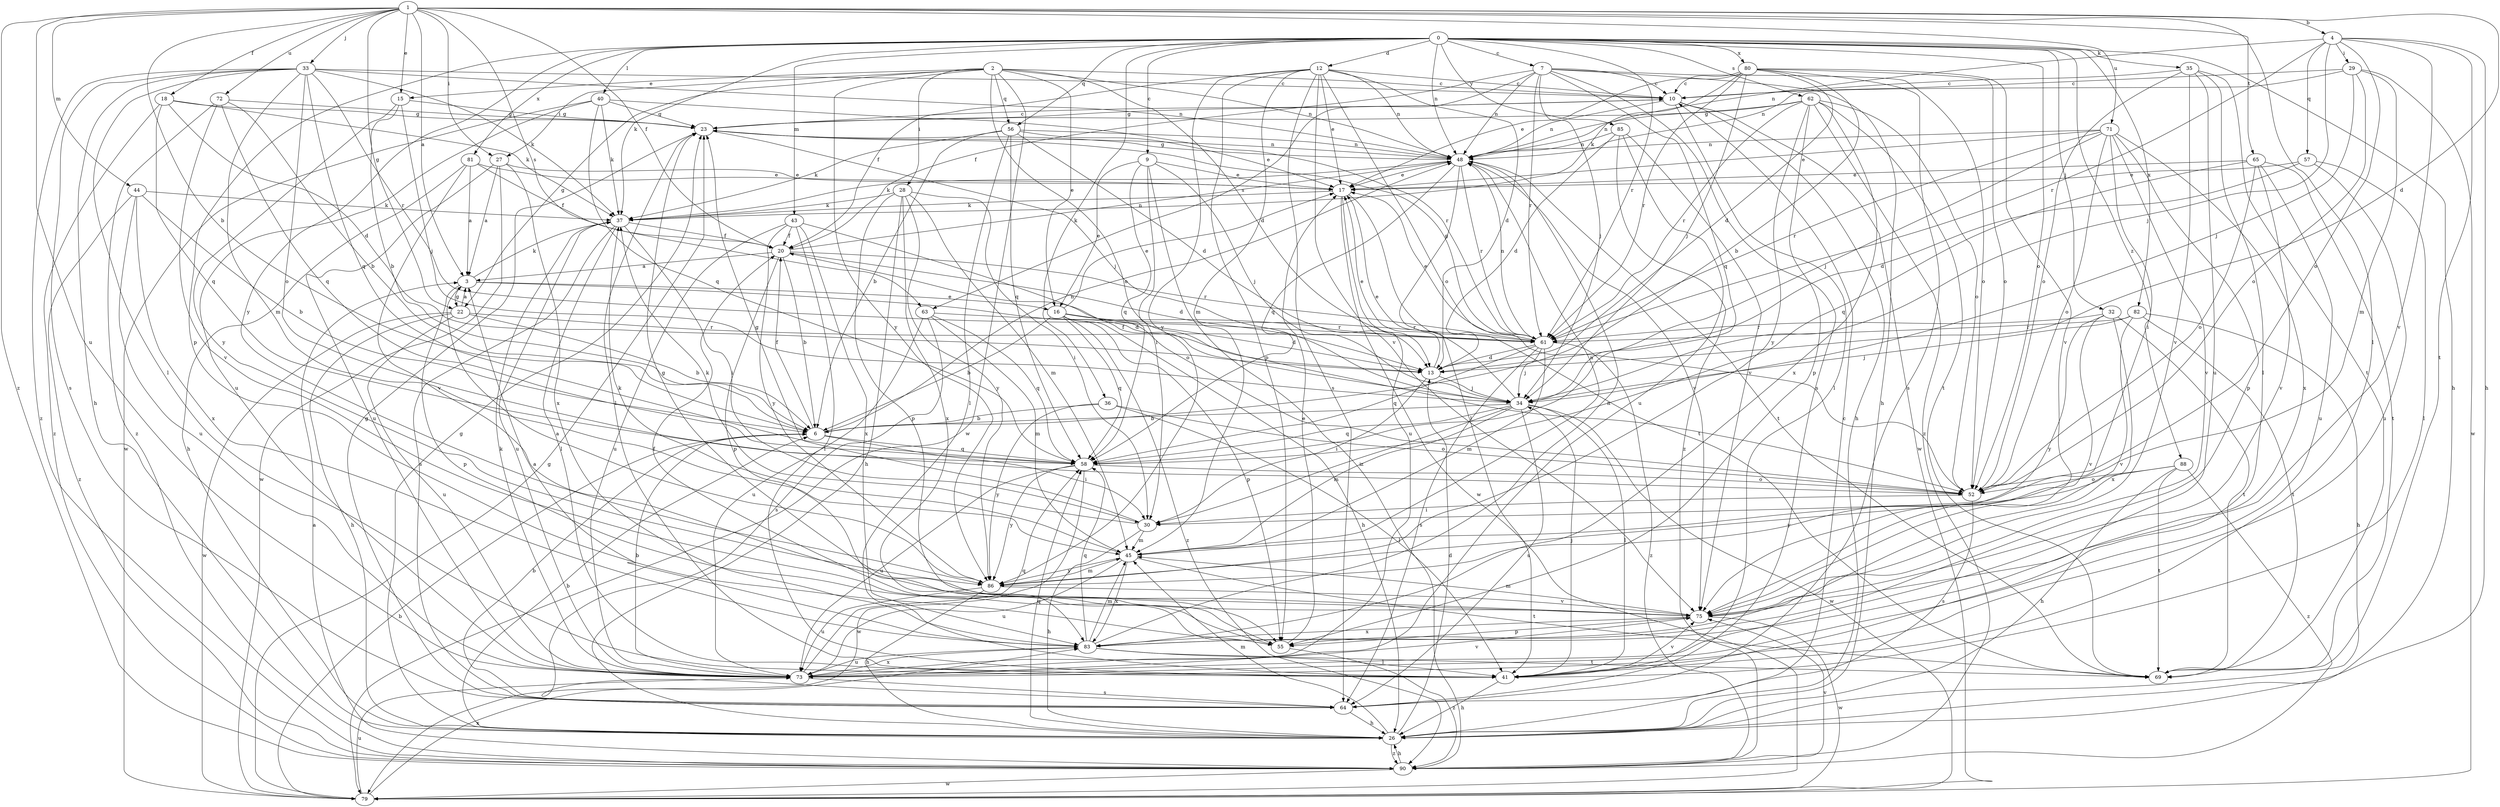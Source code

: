 strict digraph  {
0;
1;
2;
3;
4;
6;
7;
9;
10;
12;
13;
15;
16;
17;
18;
20;
22;
23;
26;
27;
28;
29;
30;
32;
33;
34;
35;
36;
37;
40;
41;
43;
44;
45;
48;
52;
55;
56;
57;
58;
61;
62;
63;
64;
65;
69;
71;
72;
73;
75;
79;
80;
81;
82;
83;
85;
86;
88;
90;
0 -> 7  [label=c];
0 -> 9  [label=c];
0 -> 12  [label=d];
0 -> 26  [label=h];
0 -> 32  [label=j];
0 -> 35  [label=k];
0 -> 36  [label=k];
0 -> 37  [label=k];
0 -> 40  [label=l];
0 -> 43  [label=m];
0 -> 48  [label=n];
0 -> 52  [label=o];
0 -> 55  [label=p];
0 -> 56  [label=q];
0 -> 61  [label=r];
0 -> 62  [label=s];
0 -> 80  [label=x];
0 -> 81  [label=x];
0 -> 82  [label=x];
0 -> 85  [label=y];
0 -> 86  [label=y];
0 -> 88  [label=z];
1 -> 3  [label=a];
1 -> 4  [label=b];
1 -> 6  [label=b];
1 -> 13  [label=d];
1 -> 15  [label=e];
1 -> 18  [label=f];
1 -> 20  [label=f];
1 -> 22  [label=g];
1 -> 27  [label=i];
1 -> 33  [label=j];
1 -> 41  [label=l];
1 -> 44  [label=m];
1 -> 63  [label=s];
1 -> 65  [label=t];
1 -> 71  [label=u];
1 -> 72  [label=u];
1 -> 73  [label=u];
1 -> 90  [label=z];
2 -> 10  [label=c];
2 -> 13  [label=d];
2 -> 15  [label=e];
2 -> 16  [label=e];
2 -> 22  [label=g];
2 -> 27  [label=i];
2 -> 28  [label=i];
2 -> 48  [label=n];
2 -> 52  [label=o];
2 -> 56  [label=q];
2 -> 79  [label=w];
2 -> 86  [label=y];
3 -> 13  [label=d];
3 -> 16  [label=e];
3 -> 22  [label=g];
3 -> 37  [label=k];
3 -> 55  [label=p];
4 -> 26  [label=h];
4 -> 29  [label=i];
4 -> 34  [label=j];
4 -> 48  [label=n];
4 -> 52  [label=o];
4 -> 57  [label=q];
4 -> 61  [label=r];
4 -> 69  [label=t];
4 -> 75  [label=v];
6 -> 20  [label=f];
6 -> 30  [label=i];
6 -> 48  [label=n];
6 -> 58  [label=q];
7 -> 10  [label=c];
7 -> 20  [label=f];
7 -> 26  [label=h];
7 -> 34  [label=j];
7 -> 48  [label=n];
7 -> 52  [label=o];
7 -> 58  [label=q];
7 -> 61  [label=r];
7 -> 63  [label=s];
7 -> 64  [label=s];
9 -> 16  [label=e];
9 -> 17  [label=e];
9 -> 30  [label=i];
9 -> 34  [label=j];
9 -> 58  [label=q];
9 -> 90  [label=z];
10 -> 23  [label=g];
10 -> 26  [label=h];
10 -> 41  [label=l];
10 -> 48  [label=n];
10 -> 79  [label=w];
12 -> 10  [label=c];
12 -> 13  [label=d];
12 -> 17  [label=e];
12 -> 20  [label=f];
12 -> 45  [label=m];
12 -> 48  [label=n];
12 -> 52  [label=o];
12 -> 55  [label=p];
12 -> 64  [label=s];
12 -> 75  [label=v];
12 -> 86  [label=y];
13 -> 17  [label=e];
13 -> 30  [label=i];
13 -> 34  [label=j];
15 -> 6  [label=b];
15 -> 23  [label=g];
15 -> 34  [label=j];
15 -> 86  [label=y];
16 -> 6  [label=b];
16 -> 13  [label=d];
16 -> 17  [label=e];
16 -> 26  [label=h];
16 -> 55  [label=p];
16 -> 58  [label=q];
16 -> 61  [label=r];
16 -> 90  [label=z];
17 -> 37  [label=k];
17 -> 69  [label=t];
17 -> 73  [label=u];
17 -> 79  [label=w];
18 -> 13  [label=d];
18 -> 23  [label=g];
18 -> 37  [label=k];
18 -> 58  [label=q];
18 -> 90  [label=z];
20 -> 3  [label=a];
20 -> 6  [label=b];
20 -> 13  [label=d];
20 -> 48  [label=n];
20 -> 55  [label=p];
20 -> 61  [label=r];
22 -> 3  [label=a];
22 -> 6  [label=b];
22 -> 26  [label=h];
22 -> 61  [label=r];
22 -> 73  [label=u];
22 -> 79  [label=w];
23 -> 10  [label=c];
23 -> 34  [label=j];
23 -> 41  [label=l];
23 -> 48  [label=n];
26 -> 6  [label=b];
26 -> 10  [label=c];
26 -> 13  [label=d];
26 -> 23  [label=g];
26 -> 45  [label=m];
26 -> 58  [label=q];
26 -> 90  [label=z];
27 -> 3  [label=a];
27 -> 17  [label=e];
27 -> 73  [label=u];
27 -> 79  [label=w];
27 -> 83  [label=x];
28 -> 26  [label=h];
28 -> 30  [label=i];
28 -> 37  [label=k];
28 -> 45  [label=m];
28 -> 55  [label=p];
28 -> 83  [label=x];
28 -> 86  [label=y];
29 -> 10  [label=c];
29 -> 34  [label=j];
29 -> 45  [label=m];
29 -> 48  [label=n];
29 -> 52  [label=o];
29 -> 79  [label=w];
30 -> 23  [label=g];
30 -> 26  [label=h];
30 -> 37  [label=k];
30 -> 45  [label=m];
32 -> 61  [label=r];
32 -> 69  [label=t];
32 -> 75  [label=v];
32 -> 83  [label=x];
32 -> 86  [label=y];
33 -> 10  [label=c];
33 -> 26  [label=h];
33 -> 37  [label=k];
33 -> 41  [label=l];
33 -> 45  [label=m];
33 -> 48  [label=n];
33 -> 52  [label=o];
33 -> 58  [label=q];
33 -> 61  [label=r];
33 -> 64  [label=s];
33 -> 90  [label=z];
34 -> 6  [label=b];
34 -> 17  [label=e];
34 -> 20  [label=f];
34 -> 30  [label=i];
34 -> 41  [label=l];
34 -> 45  [label=m];
34 -> 58  [label=q];
34 -> 64  [label=s];
34 -> 79  [label=w];
35 -> 10  [label=c];
35 -> 41  [label=l];
35 -> 52  [label=o];
35 -> 69  [label=t];
35 -> 73  [label=u];
35 -> 75  [label=v];
36 -> 6  [label=b];
36 -> 41  [label=l];
36 -> 52  [label=o];
36 -> 86  [label=y];
37 -> 20  [label=f];
37 -> 30  [label=i];
37 -> 41  [label=l];
37 -> 64  [label=s];
37 -> 73  [label=u];
40 -> 23  [label=g];
40 -> 37  [label=k];
40 -> 58  [label=q];
40 -> 61  [label=r];
40 -> 73  [label=u];
40 -> 79  [label=w];
41 -> 26  [label=h];
41 -> 34  [label=j];
41 -> 75  [label=v];
43 -> 20  [label=f];
43 -> 41  [label=l];
43 -> 52  [label=o];
43 -> 73  [label=u];
43 -> 83  [label=x];
43 -> 86  [label=y];
44 -> 6  [label=b];
44 -> 37  [label=k];
44 -> 73  [label=u];
44 -> 83  [label=x];
44 -> 90  [label=z];
45 -> 37  [label=k];
45 -> 48  [label=n];
45 -> 69  [label=t];
45 -> 73  [label=u];
45 -> 83  [label=x];
45 -> 86  [label=y];
48 -> 17  [label=e];
48 -> 23  [label=g];
48 -> 37  [label=k];
48 -> 41  [label=l];
48 -> 58  [label=q];
48 -> 61  [label=r];
48 -> 69  [label=t];
48 -> 75  [label=v];
52 -> 30  [label=i];
52 -> 64  [label=s];
55 -> 17  [label=e];
55 -> 20  [label=f];
55 -> 90  [label=z];
56 -> 6  [label=b];
56 -> 13  [label=d];
56 -> 17  [label=e];
56 -> 37  [label=k];
56 -> 41  [label=l];
56 -> 48  [label=n];
56 -> 58  [label=q];
57 -> 13  [label=d];
57 -> 17  [label=e];
57 -> 41  [label=l];
57 -> 73  [label=u];
58 -> 52  [label=o];
58 -> 73  [label=u];
58 -> 79  [label=w];
58 -> 86  [label=y];
61 -> 13  [label=d];
61 -> 17  [label=e];
61 -> 23  [label=g];
61 -> 34  [label=j];
61 -> 45  [label=m];
61 -> 48  [label=n];
61 -> 58  [label=q];
61 -> 64  [label=s];
61 -> 90  [label=z];
62 -> 23  [label=g];
62 -> 48  [label=n];
62 -> 52  [label=o];
62 -> 55  [label=p];
62 -> 61  [label=r];
62 -> 69  [label=t];
62 -> 83  [label=x];
62 -> 86  [label=y];
62 -> 90  [label=z];
63 -> 45  [label=m];
63 -> 58  [label=q];
63 -> 61  [label=r];
63 -> 64  [label=s];
63 -> 73  [label=u];
64 -> 6  [label=b];
64 -> 23  [label=g];
64 -> 26  [label=h];
65 -> 17  [label=e];
65 -> 52  [label=o];
65 -> 58  [label=q];
65 -> 69  [label=t];
65 -> 73  [label=u];
65 -> 75  [label=v];
71 -> 17  [label=e];
71 -> 30  [label=i];
71 -> 34  [label=j];
71 -> 48  [label=n];
71 -> 52  [label=o];
71 -> 55  [label=p];
71 -> 61  [label=r];
71 -> 75  [label=v];
71 -> 83  [label=x];
72 -> 6  [label=b];
72 -> 23  [label=g];
72 -> 58  [label=q];
72 -> 75  [label=v];
72 -> 90  [label=z];
73 -> 6  [label=b];
73 -> 37  [label=k];
73 -> 58  [label=q];
73 -> 64  [label=s];
73 -> 75  [label=v];
73 -> 83  [label=x];
75 -> 23  [label=g];
75 -> 45  [label=m];
75 -> 55  [label=p];
75 -> 79  [label=w];
75 -> 83  [label=x];
79 -> 6  [label=b];
79 -> 23  [label=g];
79 -> 73  [label=u];
79 -> 83  [label=x];
80 -> 6  [label=b];
80 -> 10  [label=c];
80 -> 13  [label=d];
80 -> 17  [label=e];
80 -> 34  [label=j];
80 -> 37  [label=k];
80 -> 52  [label=o];
80 -> 61  [label=r];
80 -> 64  [label=s];
80 -> 75  [label=v];
81 -> 3  [label=a];
81 -> 17  [label=e];
81 -> 20  [label=f];
81 -> 26  [label=h];
81 -> 75  [label=v];
82 -> 26  [label=h];
82 -> 34  [label=j];
82 -> 61  [label=r];
82 -> 69  [label=t];
82 -> 75  [label=v];
83 -> 3  [label=a];
83 -> 41  [label=l];
83 -> 45  [label=m];
83 -> 48  [label=n];
83 -> 58  [label=q];
83 -> 69  [label=t];
83 -> 73  [label=u];
85 -> 13  [label=d];
85 -> 48  [label=n];
85 -> 73  [label=u];
85 -> 75  [label=v];
85 -> 90  [label=z];
86 -> 3  [label=a];
86 -> 26  [label=h];
86 -> 45  [label=m];
86 -> 73  [label=u];
86 -> 75  [label=v];
88 -> 26  [label=h];
88 -> 52  [label=o];
88 -> 69  [label=t];
88 -> 86  [label=y];
88 -> 90  [label=z];
90 -> 3  [label=a];
90 -> 26  [label=h];
90 -> 75  [label=v];
90 -> 79  [label=w];
}
